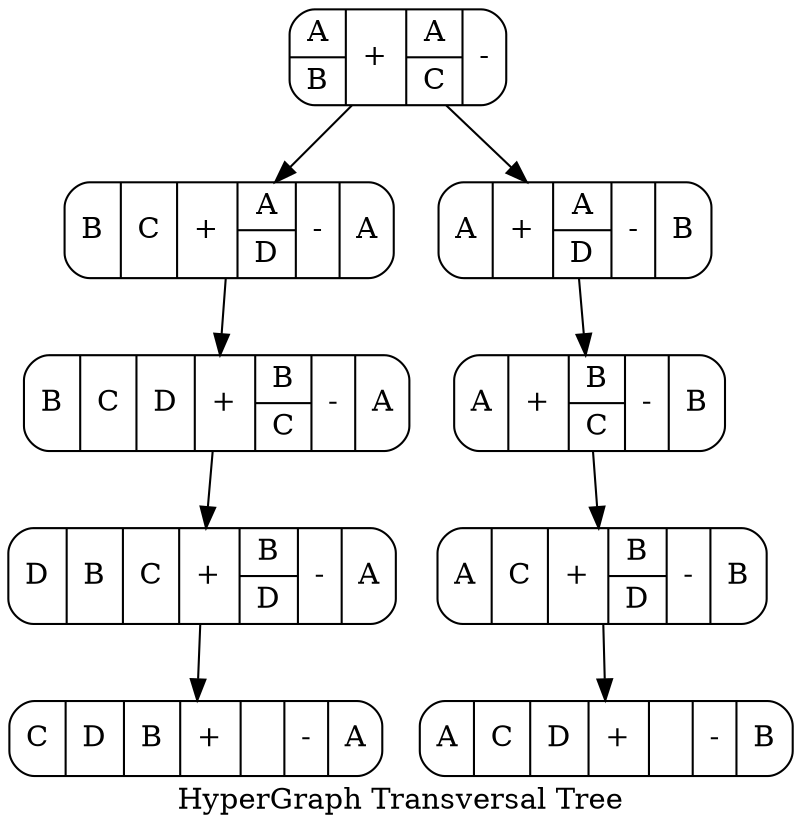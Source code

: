 digraph noname{
node [style=rounded]
	FDDBFDCAFBCFDEDDAADFAAFADEEBEBDDCECAFCEEEAB [label="{A|B}|{+}|{A|C}|{-}", shape = "record"];
	FDDBFDCAFBCFDEDDAADFAAFADEEBEBDDCECAFCEEEAB -> BECEEDBBBFFCADEBADCBAAEEFECCCCDBEADBBCCABFC;
	BECEEDBBBFFCADEBADCBAAEEFECCCCDBEADBBCCABFC [label="{B}|{C}|{+}|{A|D}|{-}|{A}", shape = "record"];
	BECEEDBBBFFCADEBADCBAAEEFECCCCDBEADBBCCABFC -> AEFAFFEEDDFEEFFEAADDFEEECDACBEDCAAAAECEBABD;
	AEFAFFEEDDFEEFFEAADDFEEECDACBEDCAAAAECEBABD [label="{B}|{C}|{D}|{+}|{B|C}|{-}|{A}", shape = "record"];
	AEFAFFEEDDFEEFFEAADDFEEECDACBEDCAAAAECEBABD -> CACAEDBBAEEEEFCAFEBBEFFEDAACABACFCAEDBDBFBD;
	CACAEDBBAEEEEFCAFEBBEFFEDAACABACFCAEDBDBFBD [label="{D}|{B}|{C}|{+}|{B|D}|{-}|{A}", shape = "record"];
	CACAEDBBAEEEEFCAFEBBEFFEDAACABACFCAEDBDBFBD -> BBDBEBADAACEBAFEAEEAEEEAAADBDDFFCAEACDDCBDE;
	BBDBEBADAACEBAFEAEEAEEEAAADBDDFFCAEACDDCBDE [label="{C}|{D}|{B}|{+}|{}|{-}|{A}", shape = "record"];
	FDDBFDCAFBCFDEDDAADFAAFADEEBEBDDCECAFCEEEAB -> BBFAFCCAAACEABEABADDDBEEABEBAEBAFAAEBBCBBFE;
	BBFAFCCAAACEABEABADDDBEEABEBAEBAFAAEBBCBBFE [label="{A}|{+}|{A|D}|{-}|{B}", shape = "record"];
	BBFAFCCAAACEABEABADDDBEEABEBAEBAFAAEBBCBBFE -> FEAFDFBACCDADEECCCDCFCBBDCECBBEBDFEAEFFACCA;
	FEAFDFBACCDADEECCCDCFCBBDCECBBEBDFEAEFFACCA [label="{A}|{+}|{B|C}|{-}|{B}", shape = "record"];
	FEAFDFBACCDADEECCCDCFCBBDCECBBEBDFEAEFFACCA -> DECFAFADCCCEDCAADBCCCBBCDABDABBBFEEABFBBBBF;
	DECFAFADCCCEDCAADBCCCBBCDABDABBBFEEABFBBBBF [label="{A}|{C}|{+}|{B|D}|{-}|{B}", shape = "record"];
	DECFAFADCCCEDCAADBCCCBBCDABDABBBFEEABFBBBBF -> FDDDECFBEBAFCEAADAFEFBDDACCCBBFEEDBBDFCCEAB;
	FDDDECFBEBAFCEAADAFEFBDDACCCBBFEEDBBDFCCEAB [label="{A}|{C}|{D}|{+}|{}|{-}|{B}", shape = "record"];
label = "HyperGraph Transversal Tree";
}

